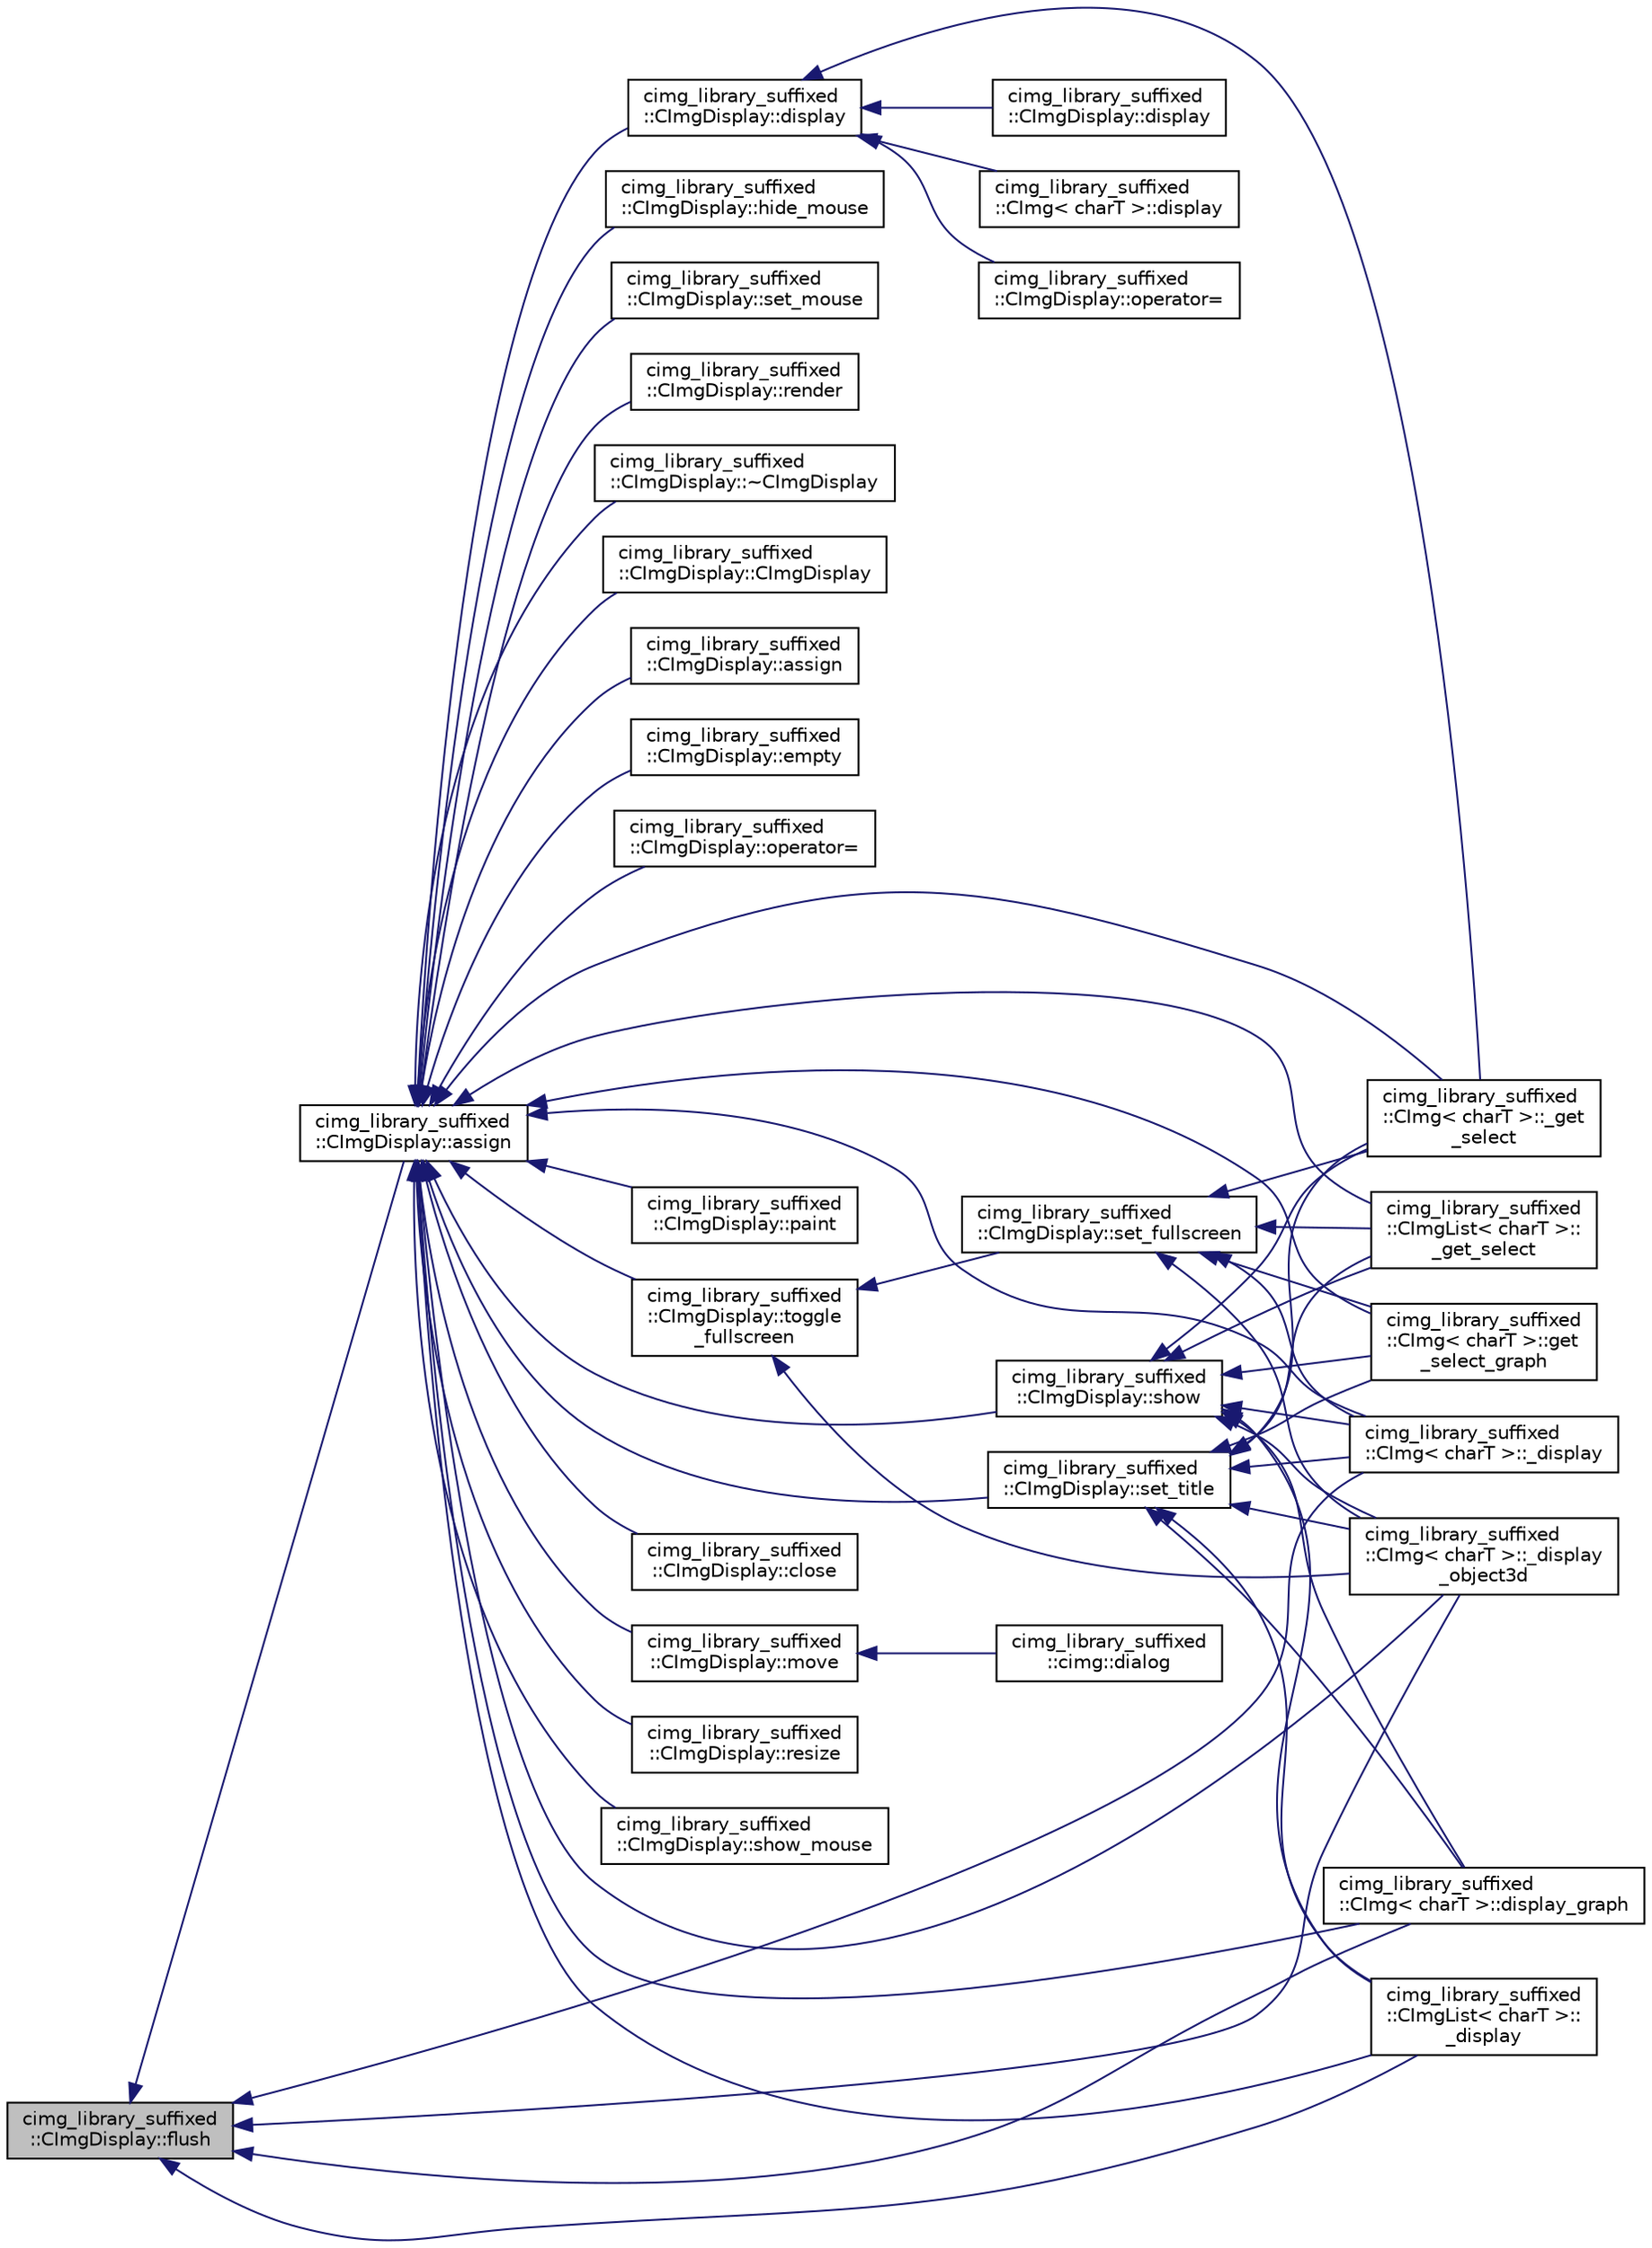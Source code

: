 digraph "cimg_library_suffixed::CImgDisplay::flush"
{
  edge [fontname="Helvetica",fontsize="10",labelfontname="Helvetica",labelfontsize="10"];
  node [fontname="Helvetica",fontsize="10",shape=record];
  rankdir="LR";
  Node1 [label="cimg_library_suffixed\l::CImgDisplay::flush",height=0.2,width=0.4,color="black", fillcolor="grey75", style="filled" fontcolor="black"];
  Node1 -> Node2 [dir="back",color="midnightblue",fontsize="10",style="solid",fontname="Helvetica"];
  Node2 [label="cimg_library_suffixed\l::CImgDisplay::assign",height=0.2,width=0.4,color="black", fillcolor="white", style="filled",URL="$structcimg__library__suffixed_1_1_c_img_display.html#a93447fdffa6c250ebc03e62e9279d603",tooltip="Destructor - Empty constructor ."];
  Node2 -> Node3 [dir="back",color="midnightblue",fontsize="10",style="solid",fontname="Helvetica"];
  Node3 [label="cimg_library_suffixed\l::CImgDisplay::~CImgDisplay",height=0.2,width=0.4,color="black", fillcolor="white", style="filled",URL="$structcimg__library__suffixed_1_1_c_img_display.html#a739e8a069870cb33a40d666a05e12b5a",tooltip="Destructor."];
  Node2 -> Node4 [dir="back",color="midnightblue",fontsize="10",style="solid",fontname="Helvetica"];
  Node4 [label="cimg_library_suffixed\l::CImgDisplay::CImgDisplay",height=0.2,width=0.4,color="black", fillcolor="white", style="filled",URL="$structcimg__library__suffixed_1_1_c_img_display.html#a7716ca9a49ff94123b3417556bf4ce49",tooltip="Construct an empty display."];
  Node2 -> Node5 [dir="back",color="midnightblue",fontsize="10",style="solid",fontname="Helvetica"];
  Node5 [label="cimg_library_suffixed\l::CImgDisplay::assign",height=0.2,width=0.4,color="black", fillcolor="white", style="filled",URL="$structcimg__library__suffixed_1_1_c_img_display.html#a316edd54f58ad7fa3fdbb439f1b34177",tooltip="Construct a display with specified dimensions ."];
  Node2 -> Node6 [dir="back",color="midnightblue",fontsize="10",style="solid",fontname="Helvetica"];
  Node6 [label="cimg_library_suffixed\l::CImgDisplay::empty",height=0.2,width=0.4,color="black", fillcolor="white", style="filled",URL="$structcimg__library__suffixed_1_1_c_img_display.html#a5201b74be1def5e07ec735422b2ef066",tooltip="Return a reference to an empty display."];
  Node2 -> Node7 [dir="back",color="midnightblue",fontsize="10",style="solid",fontname="Helvetica"];
  Node7 [label="cimg_library_suffixed\l::CImgDisplay::operator=",height=0.2,width=0.4,color="black", fillcolor="white", style="filled",URL="$structcimg__library__suffixed_1_1_c_img_display.html#a388d50e8afcbc70eb32cd23c0c556416",tooltip="Construct a display as a copy of another one ."];
  Node2 -> Node8 [dir="back",color="midnightblue",fontsize="10",style="solid",fontname="Helvetica"];
  Node8 [label="cimg_library_suffixed\l::CImgDisplay::display",height=0.2,width=0.4,color="black", fillcolor="white", style="filled",URL="$structcimg__library__suffixed_1_1_c_img_display.html#ad08f2f8b85cdd55d5e3ea71bdebf2b67",tooltip="Display image on associated window."];
  Node8 -> Node9 [dir="back",color="midnightblue",fontsize="10",style="solid",fontname="Helvetica"];
  Node9 [label="cimg_library_suffixed\l::CImgDisplay::operator=",height=0.2,width=0.4,color="black", fillcolor="white", style="filled",URL="$structcimg__library__suffixed_1_1_c_img_display.html#ac5f0339274799f6b5b34c7705d406b2c",tooltip="Display image on associated window."];
  Node8 -> Node10 [dir="back",color="midnightblue",fontsize="10",style="solid",fontname="Helvetica"];
  Node10 [label="cimg_library_suffixed\l::CImgDisplay::display",height=0.2,width=0.4,color="black", fillcolor="white", style="filled",URL="$structcimg__library__suffixed_1_1_c_img_display.html#a7f0ae1e5a6deb128d9a4f9501514675b",tooltip="Display list of images on associated window."];
  Node8 -> Node11 [dir="back",color="midnightblue",fontsize="10",style="solid",fontname="Helvetica"];
  Node11 [label="cimg_library_suffixed\l::CImg\< charT \>::_get\l_select",height=0.2,width=0.4,color="black", fillcolor="white", style="filled",URL="$structcimg__library__suffixed_1_1_c_img.html#a5eabe7fe9d3b7069f8cd7719ff515bdf"];
  Node8 -> Node12 [dir="back",color="midnightblue",fontsize="10",style="solid",fontname="Helvetica"];
  Node12 [label="cimg_library_suffixed\l::CImg\< charT \>::display",height=0.2,width=0.4,color="black", fillcolor="white", style="filled",URL="$structcimg__library__suffixed_1_1_c_img.html#a90172c927a7486ad622468527abdf2b2",tooltip="Display image into a CImgDisplay window."];
  Node2 -> Node13 [dir="back",color="midnightblue",fontsize="10",style="solid",fontname="Helvetica"];
  Node13 [label="cimg_library_suffixed\l::CImgDisplay::show",height=0.2,width=0.4,color="black", fillcolor="white", style="filled",URL="$structcimg__library__suffixed_1_1_c_img_display.html#a40569e73fec12daeec84942b0d0f1b6d",tooltip="Show (closed) associated window on the screen."];
  Node13 -> Node11 [dir="back",color="midnightblue",fontsize="10",style="solid",fontname="Helvetica"];
  Node13 -> Node14 [dir="back",color="midnightblue",fontsize="10",style="solid",fontname="Helvetica"];
  Node14 [label="cimg_library_suffixed\l::CImg\< charT \>::get\l_select_graph",height=0.2,width=0.4,color="black", fillcolor="white", style="filled",URL="$structcimg__library__suffixed_1_1_c_img.html#a50e2ce61b6a7e29577dae4f85b999d91",tooltip="Select sub-graph in a graph."];
  Node13 -> Node15 [dir="back",color="midnightblue",fontsize="10",style="solid",fontname="Helvetica"];
  Node15 [label="cimg_library_suffixed\l::CImg\< charT \>::_display",height=0.2,width=0.4,color="black", fillcolor="white", style="filled",URL="$structcimg__library__suffixed_1_1_c_img.html#af37b4edd89e25655b4b7417f7695759a"];
  Node13 -> Node16 [dir="back",color="midnightblue",fontsize="10",style="solid",fontname="Helvetica"];
  Node16 [label="cimg_library_suffixed\l::CImg\< charT \>::_display\l_object3d",height=0.2,width=0.4,color="black", fillcolor="white", style="filled",URL="$structcimg__library__suffixed_1_1_c_img.html#a8b851d32cf0f6b1b0a93b592cae54331"];
  Node13 -> Node17 [dir="back",color="midnightblue",fontsize="10",style="solid",fontname="Helvetica"];
  Node17 [label="cimg_library_suffixed\l::CImg\< charT \>::display_graph",height=0.2,width=0.4,color="black", fillcolor="white", style="filled",URL="$structcimg__library__suffixed_1_1_c_img.html#a80315b8ae2ef18ec72c9caa405ed5577",tooltip="Display 1d graph in an interactive window."];
  Node13 -> Node18 [dir="back",color="midnightblue",fontsize="10",style="solid",fontname="Helvetica"];
  Node18 [label="cimg_library_suffixed\l::CImgList\< charT \>::\l_get_select",height=0.2,width=0.4,color="black", fillcolor="white", style="filled",URL="$structcimg__library__suffixed_1_1_c_img_list.html#afd2150d118b857bd9c50b2469e7ad9a4"];
  Node13 -> Node19 [dir="back",color="midnightblue",fontsize="10",style="solid",fontname="Helvetica"];
  Node19 [label="cimg_library_suffixed\l::CImgList\< charT \>::\l_display",height=0.2,width=0.4,color="black", fillcolor="white", style="filled",URL="$structcimg__library__suffixed_1_1_c_img_list.html#a69c49d313c9042e3dda45d2e011a859a"];
  Node2 -> Node20 [dir="back",color="midnightblue",fontsize="10",style="solid",fontname="Helvetica"];
  Node20 [label="cimg_library_suffixed\l::CImgDisplay::close",height=0.2,width=0.4,color="black", fillcolor="white", style="filled",URL="$structcimg__library__suffixed_1_1_c_img_display.html#ab8b103966af1d6ba45a410d1814e4000",tooltip="Close (visible) associated window and make it disappear from the screen."];
  Node2 -> Node21 [dir="back",color="midnightblue",fontsize="10",style="solid",fontname="Helvetica"];
  Node21 [label="cimg_library_suffixed\l::CImgDisplay::move",height=0.2,width=0.4,color="black", fillcolor="white", style="filled",URL="$structcimg__library__suffixed_1_1_c_img_display.html#aba5d6f1e8a3f1d086ca4defe91aa94a6",tooltip="Move associated window to a new location."];
  Node21 -> Node22 [dir="back",color="midnightblue",fontsize="10",style="solid",fontname="Helvetica"];
  Node22 [label="cimg_library_suffixed\l::cimg::dialog",height=0.2,width=0.4,color="black", fillcolor="white", style="filled",URL="$namespacecimg__library__suffixed_1_1cimg.html#a11aed0e6b30d75bf50946ee78d1aed94",tooltip="Display a simple dialog box, and wait for the user&#39;s response."];
  Node2 -> Node23 [dir="back",color="midnightblue",fontsize="10",style="solid",fontname="Helvetica"];
  Node23 [label="cimg_library_suffixed\l::CImgDisplay::resize",height=0.2,width=0.4,color="black", fillcolor="white", style="filled",URL="$structcimg__library__suffixed_1_1_c_img_display.html#addf4e29782b6cb1273b880743d639c0c",tooltip="Resize display to the specified size."];
  Node2 -> Node24 [dir="back",color="midnightblue",fontsize="10",style="solid",fontname="Helvetica"];
  Node24 [label="cimg_library_suffixed\l::CImgDisplay::set_title",height=0.2,width=0.4,color="black", fillcolor="white", style="filled",URL="$structcimg__library__suffixed_1_1_c_img_display.html#ada6a7944d74a9e97e57dc22c936c68ab",tooltip="Set title of the associated window."];
  Node24 -> Node11 [dir="back",color="midnightblue",fontsize="10",style="solid",fontname="Helvetica"];
  Node24 -> Node14 [dir="back",color="midnightblue",fontsize="10",style="solid",fontname="Helvetica"];
  Node24 -> Node15 [dir="back",color="midnightblue",fontsize="10",style="solid",fontname="Helvetica"];
  Node24 -> Node16 [dir="back",color="midnightblue",fontsize="10",style="solid",fontname="Helvetica"];
  Node24 -> Node17 [dir="back",color="midnightblue",fontsize="10",style="solid",fontname="Helvetica"];
  Node24 -> Node18 [dir="back",color="midnightblue",fontsize="10",style="solid",fontname="Helvetica"];
  Node24 -> Node19 [dir="back",color="midnightblue",fontsize="10",style="solid",fontname="Helvetica"];
  Node2 -> Node25 [dir="back",color="midnightblue",fontsize="10",style="solid",fontname="Helvetica"];
  Node25 [label="cimg_library_suffixed\l::CImgDisplay::toggle\l_fullscreen",height=0.2,width=0.4,color="black", fillcolor="white", style="filled",URL="$structcimg__library__suffixed_1_1_c_img_display.html#a1f98bd17638afff76af6bb94af98b73a",tooltip="Toggle fullscreen mode."];
  Node25 -> Node26 [dir="back",color="midnightblue",fontsize="10",style="solid",fontname="Helvetica"];
  Node26 [label="cimg_library_suffixed\l::CImgDisplay::set_fullscreen",height=0.2,width=0.4,color="black", fillcolor="white", style="filled",URL="$structcimg__library__suffixed_1_1_c_img_display.html#ad36ec47ee020691298c13340ca35da39",tooltip="Enable or disable fullscreen mode."];
  Node26 -> Node11 [dir="back",color="midnightblue",fontsize="10",style="solid",fontname="Helvetica"];
  Node26 -> Node14 [dir="back",color="midnightblue",fontsize="10",style="solid",fontname="Helvetica"];
  Node26 -> Node15 [dir="back",color="midnightblue",fontsize="10",style="solid",fontname="Helvetica"];
  Node26 -> Node16 [dir="back",color="midnightblue",fontsize="10",style="solid",fontname="Helvetica"];
  Node26 -> Node18 [dir="back",color="midnightblue",fontsize="10",style="solid",fontname="Helvetica"];
  Node25 -> Node16 [dir="back",color="midnightblue",fontsize="10",style="solid",fontname="Helvetica"];
  Node2 -> Node27 [dir="back",color="midnightblue",fontsize="10",style="solid",fontname="Helvetica"];
  Node27 [label="cimg_library_suffixed\l::CImgDisplay::show_mouse",height=0.2,width=0.4,color="black", fillcolor="white", style="filled",URL="$structcimg__library__suffixed_1_1_c_img_display.html#ac1d14f9181bff9e87ff95deb4ec752a5",tooltip="Show mouse pointer."];
  Node2 -> Node28 [dir="back",color="midnightblue",fontsize="10",style="solid",fontname="Helvetica"];
  Node28 [label="cimg_library_suffixed\l::CImgDisplay::hide_mouse",height=0.2,width=0.4,color="black", fillcolor="white", style="filled",URL="$structcimg__library__suffixed_1_1_c_img_display.html#ad42869bba3895a98404a7deade4690f1",tooltip="Hide mouse pointer."];
  Node2 -> Node29 [dir="back",color="midnightblue",fontsize="10",style="solid",fontname="Helvetica"];
  Node29 [label="cimg_library_suffixed\l::CImgDisplay::set_mouse",height=0.2,width=0.4,color="black", fillcolor="white", style="filled",URL="$structcimg__library__suffixed_1_1_c_img_display.html#a3506d159167c9378c34e20c09228acf1",tooltip="Move mouse pointer to a specified location."];
  Node2 -> Node30 [dir="back",color="midnightblue",fontsize="10",style="solid",fontname="Helvetica"];
  Node30 [label="cimg_library_suffixed\l::CImgDisplay::render",height=0.2,width=0.4,color="black", fillcolor="white", style="filled",URL="$structcimg__library__suffixed_1_1_c_img_display.html#a267d574c78d29cd9f475a30b206882c6",tooltip="Render image into internal display buffer."];
  Node2 -> Node31 [dir="back",color="midnightblue",fontsize="10",style="solid",fontname="Helvetica"];
  Node31 [label="cimg_library_suffixed\l::CImgDisplay::paint",height=0.2,width=0.4,color="black", fillcolor="white", style="filled",URL="$structcimg__library__suffixed_1_1_c_img_display.html#aff557cf3b60169ddfd4336b37c653fe0",tooltip="Paint internal display buffer on associated window."];
  Node2 -> Node11 [dir="back",color="midnightblue",fontsize="10",style="solid",fontname="Helvetica"];
  Node2 -> Node14 [dir="back",color="midnightblue",fontsize="10",style="solid",fontname="Helvetica"];
  Node2 -> Node15 [dir="back",color="midnightblue",fontsize="10",style="solid",fontname="Helvetica"];
  Node2 -> Node16 [dir="back",color="midnightblue",fontsize="10",style="solid",fontname="Helvetica"];
  Node2 -> Node17 [dir="back",color="midnightblue",fontsize="10",style="solid",fontname="Helvetica"];
  Node2 -> Node18 [dir="back",color="midnightblue",fontsize="10",style="solid",fontname="Helvetica"];
  Node2 -> Node19 [dir="back",color="midnightblue",fontsize="10",style="solid",fontname="Helvetica"];
  Node1 -> Node15 [dir="back",color="midnightblue",fontsize="10",style="solid",fontname="Helvetica"];
  Node1 -> Node16 [dir="back",color="midnightblue",fontsize="10",style="solid",fontname="Helvetica"];
  Node1 -> Node17 [dir="back",color="midnightblue",fontsize="10",style="solid",fontname="Helvetica"];
  Node1 -> Node19 [dir="back",color="midnightblue",fontsize="10",style="solid",fontname="Helvetica"];
}
